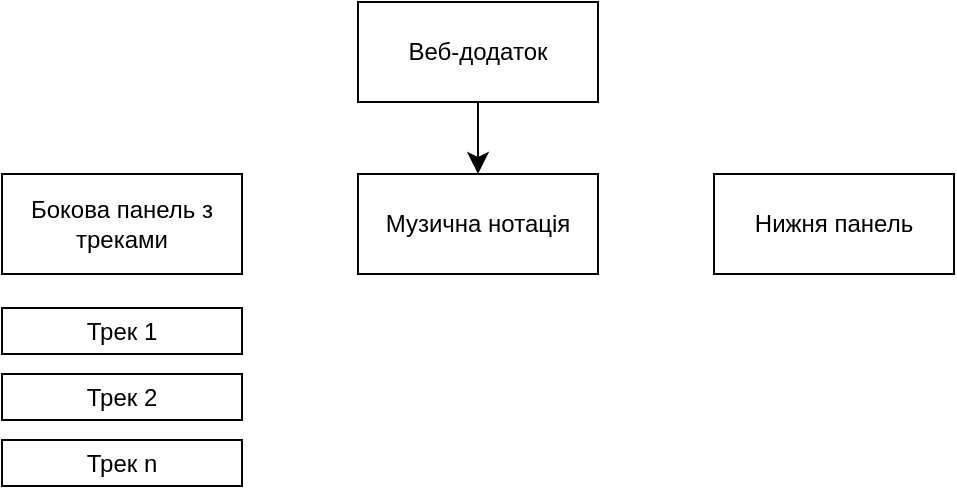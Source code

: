 <mxfile version="24.2.0" type="github">
  <diagram name="Page-1" id="rBbyUFg14Vklbam004l9">
    <mxGraphModel dx="887" dy="633" grid="0" gridSize="10" guides="1" tooltips="1" connect="1" arrows="1" fold="1" page="0" pageScale="1" pageWidth="850" pageHeight="1100" math="0" shadow="0">
      <root>
        <mxCell id="0" />
        <mxCell id="1" parent="0" />
        <mxCell id="sJqRduYRJuIplfR8ntnb-4" style="edgeStyle=none;curved=1;rounded=0;orthogonalLoop=1;jettySize=auto;html=1;entryX=0.5;entryY=0;entryDx=0;entryDy=0;fontSize=12;startSize=8;endSize=8;" edge="1" parent="1" source="sJqRduYRJuIplfR8ntnb-1" target="sJqRduYRJuIplfR8ntnb-3">
          <mxGeometry relative="1" as="geometry" />
        </mxCell>
        <mxCell id="sJqRduYRJuIplfR8ntnb-1" value="Веб-додаток" style="rounded=0;whiteSpace=wrap;html=1;" vertex="1" parent="1">
          <mxGeometry x="140" y="170" width="120" height="50" as="geometry" />
        </mxCell>
        <mxCell id="sJqRduYRJuIplfR8ntnb-3" value="Музична нотація" style="rounded=0;whiteSpace=wrap;html=1;" vertex="1" parent="1">
          <mxGeometry x="140" y="256" width="120" height="50" as="geometry" />
        </mxCell>
        <mxCell id="sJqRduYRJuIplfR8ntnb-5" value="Бокова панель з треками" style="rounded=0;whiteSpace=wrap;html=1;" vertex="1" parent="1">
          <mxGeometry x="-38" y="256" width="120" height="50" as="geometry" />
        </mxCell>
        <mxCell id="sJqRduYRJuIplfR8ntnb-6" value="&lt;div&gt;Нижня панель&lt;/div&gt;" style="rounded=0;whiteSpace=wrap;html=1;" vertex="1" parent="1">
          <mxGeometry x="318" y="256" width="120" height="50" as="geometry" />
        </mxCell>
        <mxCell id="sJqRduYRJuIplfR8ntnb-9" value="Трек 1" style="rounded=0;whiteSpace=wrap;html=1;" vertex="1" parent="1">
          <mxGeometry x="-38" y="323" width="120" height="23" as="geometry" />
        </mxCell>
        <mxCell id="sJqRduYRJuIplfR8ntnb-11" value="Трек 2" style="rounded=0;whiteSpace=wrap;html=1;" vertex="1" parent="1">
          <mxGeometry x="-38" y="356" width="120" height="23" as="geometry" />
        </mxCell>
        <mxCell id="sJqRduYRJuIplfR8ntnb-12" value="Трек n" style="rounded=0;whiteSpace=wrap;html=1;" vertex="1" parent="1">
          <mxGeometry x="-38" y="389" width="120" height="23" as="geometry" />
        </mxCell>
      </root>
    </mxGraphModel>
  </diagram>
</mxfile>
